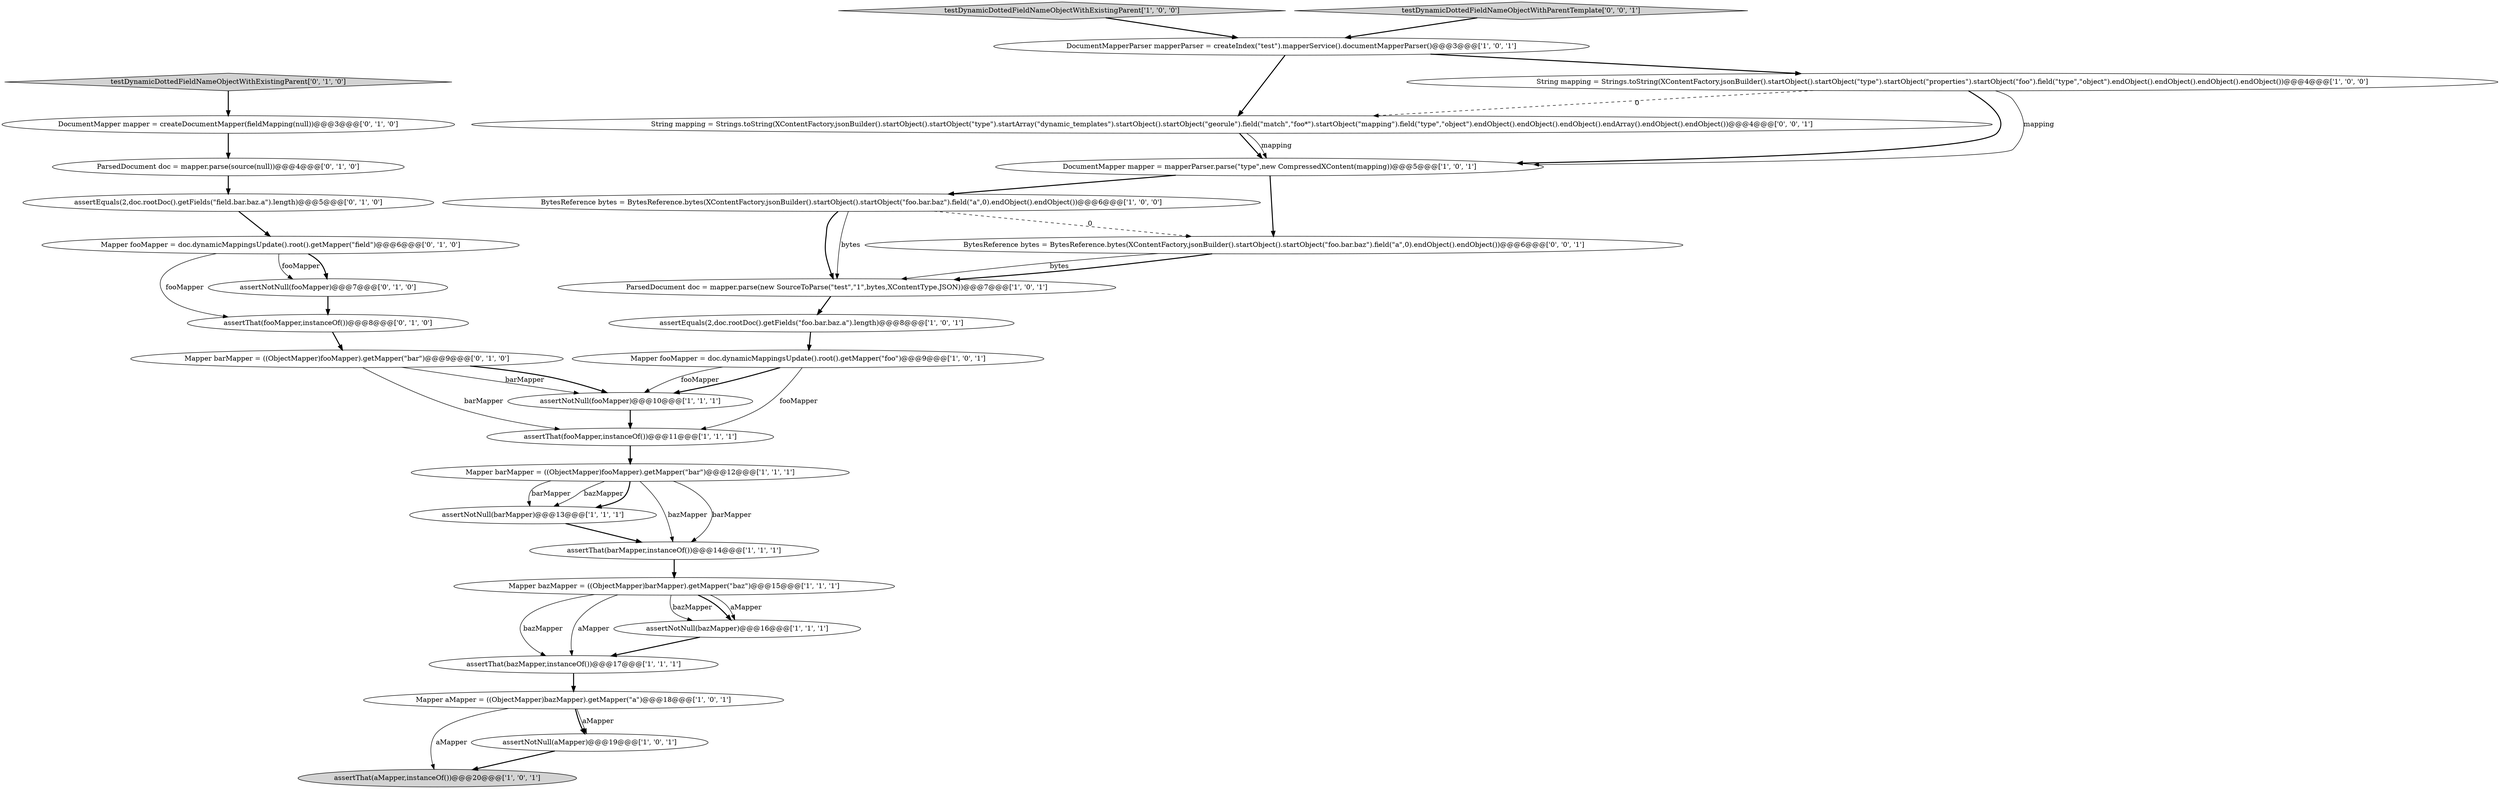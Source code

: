 digraph {
1 [style = filled, label = "assertThat(aMapper,instanceOf())@@@20@@@['1', '0', '1']", fillcolor = lightgray, shape = ellipse image = "AAA0AAABBB1BBB"];
3 [style = filled, label = "BytesReference bytes = BytesReference.bytes(XContentFactory.jsonBuilder().startObject().startObject(\"foo.bar.baz\").field(\"a\",0).endObject().endObject())@@@6@@@['1', '0', '0']", fillcolor = white, shape = ellipse image = "AAA0AAABBB1BBB"];
21 [style = filled, label = "assertNotNull(fooMapper)@@@7@@@['0', '1', '0']", fillcolor = white, shape = ellipse image = "AAA0AAABBB2BBB"];
7 [style = filled, label = "DocumentMapper mapper = mapperParser.parse(\"type\",new CompressedXContent(mapping))@@@5@@@['1', '0', '1']", fillcolor = white, shape = ellipse image = "AAA0AAABBB1BBB"];
9 [style = filled, label = "assertThat(fooMapper,instanceOf())@@@11@@@['1', '1', '1']", fillcolor = white, shape = ellipse image = "AAA0AAABBB1BBB"];
20 [style = filled, label = "assertEquals(2,doc.rootDoc().getFields(\"field.bar.baz.a\").length)@@@5@@@['0', '1', '0']", fillcolor = white, shape = ellipse image = "AAA0AAABBB2BBB"];
2 [style = filled, label = "assertThat(bazMapper,instanceOf())@@@17@@@['1', '1', '1']", fillcolor = white, shape = ellipse image = "AAA0AAABBB1BBB"];
27 [style = filled, label = "BytesReference bytes = BytesReference.bytes(XContentFactory.jsonBuilder().startObject().startObject(\"foo.bar.baz\").field(\"a\",0).endObject().endObject())@@@6@@@['0', '0', '1']", fillcolor = white, shape = ellipse image = "AAA0AAABBB3BBB"];
10 [style = filled, label = "assertNotNull(bazMapper)@@@16@@@['1', '1', '1']", fillcolor = white, shape = ellipse image = "AAA0AAABBB1BBB"];
26 [style = filled, label = "DocumentMapper mapper = createDocumentMapper(fieldMapping(null))@@@3@@@['0', '1', '0']", fillcolor = white, shape = ellipse image = "AAA0AAABBB2BBB"];
12 [style = filled, label = "Mapper bazMapper = ((ObjectMapper)barMapper).getMapper(\"baz\")@@@15@@@['1', '1', '1']", fillcolor = white, shape = ellipse image = "AAA0AAABBB1BBB"];
25 [style = filled, label = "Mapper barMapper = ((ObjectMapper)fooMapper).getMapper(\"bar\")@@@9@@@['0', '1', '0']", fillcolor = white, shape = ellipse image = "AAA0AAABBB2BBB"];
8 [style = filled, label = "ParsedDocument doc = mapper.parse(new SourceToParse(\"test\",\"1\",bytes,XContentType.JSON))@@@7@@@['1', '0', '1']", fillcolor = white, shape = ellipse image = "AAA0AAABBB1BBB"];
5 [style = filled, label = "testDynamicDottedFieldNameObjectWithExistingParent['1', '0', '0']", fillcolor = lightgray, shape = diamond image = "AAA0AAABBB1BBB"];
13 [style = filled, label = "assertNotNull(aMapper)@@@19@@@['1', '0', '1']", fillcolor = white, shape = ellipse image = "AAA0AAABBB1BBB"];
16 [style = filled, label = "Mapper barMapper = ((ObjectMapper)fooMapper).getMapper(\"bar\")@@@12@@@['1', '1', '1']", fillcolor = white, shape = ellipse image = "AAA0AAABBB1BBB"];
15 [style = filled, label = "String mapping = Strings.toString(XContentFactory.jsonBuilder().startObject().startObject(\"type\").startObject(\"properties\").startObject(\"foo\").field(\"type\",\"object\").endObject().endObject().endObject().endObject())@@@4@@@['1', '0', '0']", fillcolor = white, shape = ellipse image = "AAA0AAABBB1BBB"];
18 [style = filled, label = "assertNotNull(barMapper)@@@13@@@['1', '1', '1']", fillcolor = white, shape = ellipse image = "AAA0AAABBB1BBB"];
4 [style = filled, label = "Mapper fooMapper = doc.dynamicMappingsUpdate().root().getMapper(\"foo\")@@@9@@@['1', '0', '1']", fillcolor = white, shape = ellipse image = "AAA0AAABBB1BBB"];
11 [style = filled, label = "Mapper aMapper = ((ObjectMapper)bazMapper).getMapper(\"a\")@@@18@@@['1', '0', '1']", fillcolor = white, shape = ellipse image = "AAA0AAABBB1BBB"];
19 [style = filled, label = "Mapper fooMapper = doc.dynamicMappingsUpdate().root().getMapper(\"field\")@@@6@@@['0', '1', '0']", fillcolor = white, shape = ellipse image = "AAA0AAABBB2BBB"];
17 [style = filled, label = "assertEquals(2,doc.rootDoc().getFields(\"foo.bar.baz.a\").length)@@@8@@@['1', '0', '1']", fillcolor = white, shape = ellipse image = "AAA0AAABBB1BBB"];
23 [style = filled, label = "testDynamicDottedFieldNameObjectWithExistingParent['0', '1', '0']", fillcolor = lightgray, shape = diamond image = "AAA0AAABBB2BBB"];
6 [style = filled, label = "DocumentMapperParser mapperParser = createIndex(\"test\").mapperService().documentMapperParser()@@@3@@@['1', '0', '1']", fillcolor = white, shape = ellipse image = "AAA0AAABBB1BBB"];
22 [style = filled, label = "ParsedDocument doc = mapper.parse(source(null))@@@4@@@['0', '1', '0']", fillcolor = white, shape = ellipse image = "AAA0AAABBB2BBB"];
24 [style = filled, label = "assertThat(fooMapper,instanceOf())@@@8@@@['0', '1', '0']", fillcolor = white, shape = ellipse image = "AAA0AAABBB2BBB"];
14 [style = filled, label = "assertThat(barMapper,instanceOf())@@@14@@@['1', '1', '1']", fillcolor = white, shape = ellipse image = "AAA0AAABBB1BBB"];
0 [style = filled, label = "assertNotNull(fooMapper)@@@10@@@['1', '1', '1']", fillcolor = white, shape = ellipse image = "AAA0AAABBB1BBB"];
28 [style = filled, label = "String mapping = Strings.toString(XContentFactory.jsonBuilder().startObject().startObject(\"type\").startArray(\"dynamic_templates\").startObject().startObject(\"georule\").field(\"match\",\"foo*\").startObject(\"mapping\").field(\"type\",\"object\").endObject().endObject().endObject().endArray().endObject().endObject())@@@4@@@['0', '0', '1']", fillcolor = white, shape = ellipse image = "AAA0AAABBB3BBB"];
29 [style = filled, label = "testDynamicDottedFieldNameObjectWithParentTemplate['0', '0', '1']", fillcolor = lightgray, shape = diamond image = "AAA0AAABBB3BBB"];
28->7 [style = bold, label=""];
26->22 [style = bold, label=""];
16->14 [style = solid, label="bazMapper"];
10->2 [style = bold, label=""];
25->9 [style = solid, label="barMapper"];
6->28 [style = bold, label=""];
19->21 [style = solid, label="fooMapper"];
7->27 [style = bold, label=""];
16->18 [style = solid, label="bazMapper"];
6->15 [style = bold, label=""];
15->28 [style = dashed, label="0"];
2->11 [style = bold, label=""];
16->18 [style = bold, label=""];
16->18 [style = solid, label="barMapper"];
9->16 [style = bold, label=""];
12->2 [style = solid, label="bazMapper"];
15->7 [style = solid, label="mapping"];
0->9 [style = bold, label=""];
3->27 [style = dashed, label="0"];
14->12 [style = bold, label=""];
11->13 [style = solid, label="aMapper"];
22->20 [style = bold, label=""];
21->24 [style = bold, label=""];
8->17 [style = bold, label=""];
15->7 [style = bold, label=""];
12->2 [style = solid, label="aMapper"];
4->0 [style = solid, label="fooMapper"];
23->26 [style = bold, label=""];
20->19 [style = bold, label=""];
7->3 [style = bold, label=""];
17->4 [style = bold, label=""];
19->21 [style = bold, label=""];
12->10 [style = bold, label=""];
27->8 [style = bold, label=""];
27->8 [style = solid, label="bytes"];
29->6 [style = bold, label=""];
25->0 [style = solid, label="barMapper"];
16->14 [style = solid, label="barMapper"];
3->8 [style = bold, label=""];
11->13 [style = bold, label=""];
13->1 [style = bold, label=""];
11->1 [style = solid, label="aMapper"];
25->0 [style = bold, label=""];
19->24 [style = solid, label="fooMapper"];
12->10 [style = solid, label="aMapper"];
24->25 [style = bold, label=""];
28->7 [style = solid, label="mapping"];
18->14 [style = bold, label=""];
4->0 [style = bold, label=""];
3->8 [style = solid, label="bytes"];
4->9 [style = solid, label="fooMapper"];
5->6 [style = bold, label=""];
12->10 [style = solid, label="bazMapper"];
}
